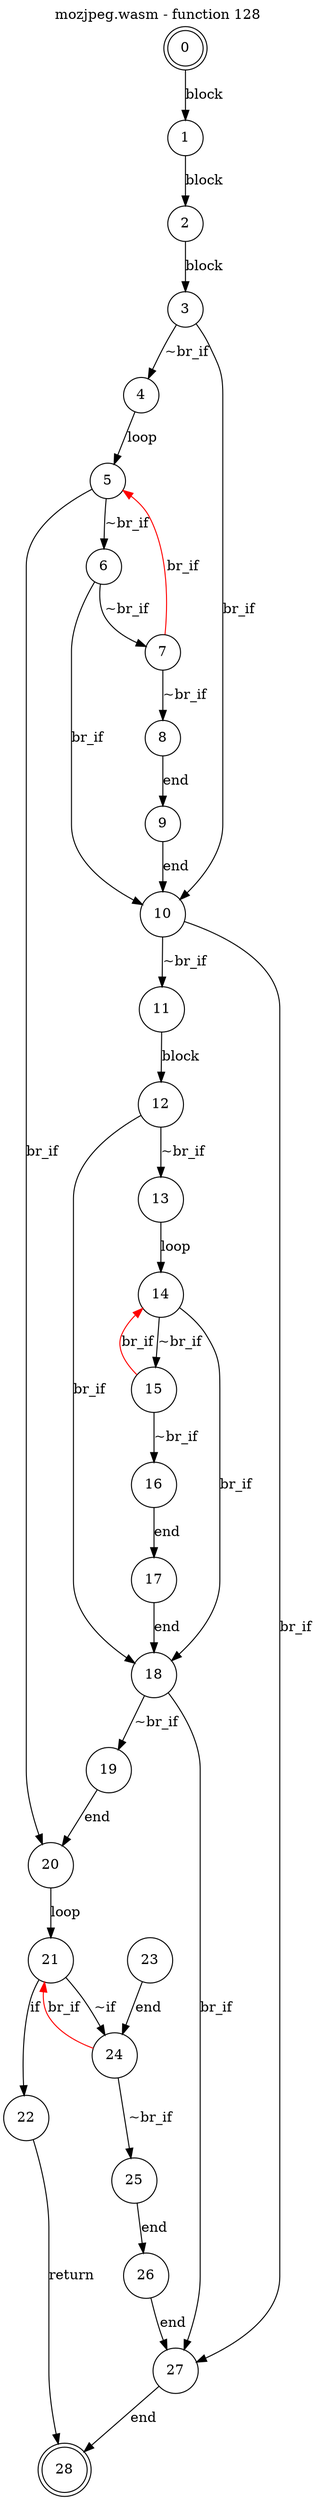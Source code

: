digraph finite_state_machine {
    label = "mozjpeg.wasm - function 128"
    labelloc =  t
    labelfontsize = 16
    labelfontcolor = black
    labelfontname = "Helvetica"
    node [shape = doublecircle]; 0 28;
    node [shape = circle];
    0 -> 1[label = "block"];
    1 -> 2[label = "block"];
    2 -> 3[label = "block"];
    3 -> 4[label = "~br_if"];
    3 -> 10[label = "br_if"];
    4 -> 5[label = "loop"];
    5 -> 6[label = "~br_if"];
    5 -> 20[label = "br_if"];
    6 -> 7[label = "~br_if"];
    6 -> 10[label = "br_if"];
    7 -> 8[label = "~br_if"];
    7 -> 5[color="red" label = "br_if"];
    8 -> 9[label = "end"];
    9 -> 10[label = "end"];
    10 -> 11[label = "~br_if"];
    10 -> 27[label = "br_if"];
    11 -> 12[label = "block"];
    12 -> 13[label = "~br_if"];
    12 -> 18[label = "br_if"];
    13 -> 14[label = "loop"];
    14 -> 15[label = "~br_if"];
    14 -> 18[label = "br_if"];
    15 -> 16[label = "~br_if"];
    15 -> 14[color="red" label = "br_if"];
    16 -> 17[label = "end"];
    17 -> 18[label = "end"];
    18 -> 19[label = "~br_if"];
    18 -> 27[label = "br_if"];
    19 -> 20[label = "end"];
    20 -> 21[label = "loop"];
    21 -> 22[label = "if"];
    21 -> 24[label = "~if"];
    22 -> 28[label = "return"];
    23 -> 24[label = "end"];
    24 -> 25[label = "~br_if"];
    24 -> 21[color="red" label = "br_if"];
    25 -> 26[label = "end"];
    26 -> 27[label = "end"];
    27 -> 28[label = "end"];
}
